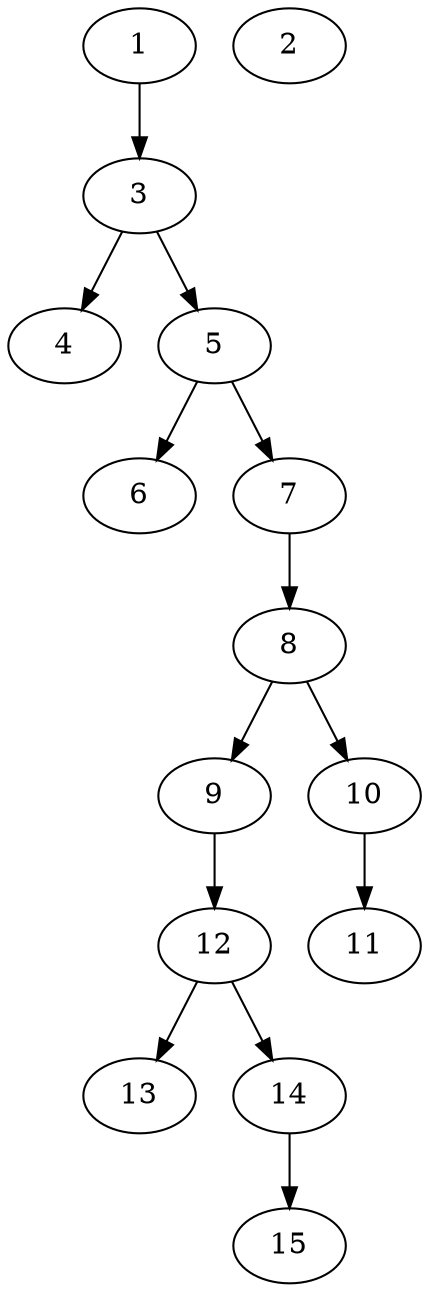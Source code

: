 // DAG (tier=1-easy, mode=data, n=15, ccr=0.350, fat=0.381, density=0.203, regular=0.755, jump=0.042, mindata=1048576, maxdata=8388608)
// DAG automatically generated by daggen at Sun Aug 24 16:33:33 2025
// /home/ermia/Project/Environments/daggen/bin/daggen --dot --ccr 0.350 --fat 0.381 --regular 0.755 --density 0.203 --jump 0.042 --mindata 1048576 --maxdata 8388608 -n 15 
digraph G {
  1 [size="58732499165054500864", alpha="0.01", expect_size="29366249582527250432"]
  1 -> 3 [size ="120876620054528"]
  2 [size="359214366758075891712", alpha="0.16", expect_size="179607183379037945856"]
  3 [size="560848412167621248", alpha="0.13", expect_size="280424206083810624"]
  3 -> 4 [size ="312959368691712"]
  3 -> 5 [size ="312959368691712"]
  4 [size="2060855375073218", alpha="0.13", expect_size="1030427687536609"]
  5 [size="449190403670525607936", alpha="0.11", expect_size="224595201835262803968"]
  5 -> 6 [size ="469220487856128"]
  5 -> 7 [size ="469220487856128"]
  6 [size="225836266462067556352", alpha="0.02", expect_size="112918133231033778176"]
  7 [size="634920642445948", alpha="0.00", expect_size="317460321222974"]
  7 -> 8 [size ="55708150136832"]
  8 [size="139728187913912048", alpha="0.02", expect_size="69864093956956024"]
  8 -> 9 [size ="298577033166848"]
  8 -> 10 [size ="298577033166848"]
  9 [size="437887656622722176", alpha="0.13", expect_size="218943828311361088"]
  9 -> 12 [size ="399034414006272"]
  10 [size="294089785505571712", alpha="0.04", expect_size="147044892752785856"]
  10 -> 11 [size ="162477279019008"]
  11 [size="10361600751473524736", alpha="0.15", expect_size="5180800375736762368"]
  12 [size="2462084461618514", alpha="0.02", expect_size="1231042230809257"]
  12 -> 13 [size ="53017646727168"]
  12 -> 14 [size ="53017646727168"]
  13 [size="162973381854289504", alpha="0.00", expect_size="81486690927144752"]
  14 [size="468005772917034975232", alpha="0.03", expect_size="234002886458517487616"]
  14 -> 15 [size ="482233592840192"]
  15 [size="417017562895812132864", alpha="0.11", expect_size="208508781447906066432"]
}